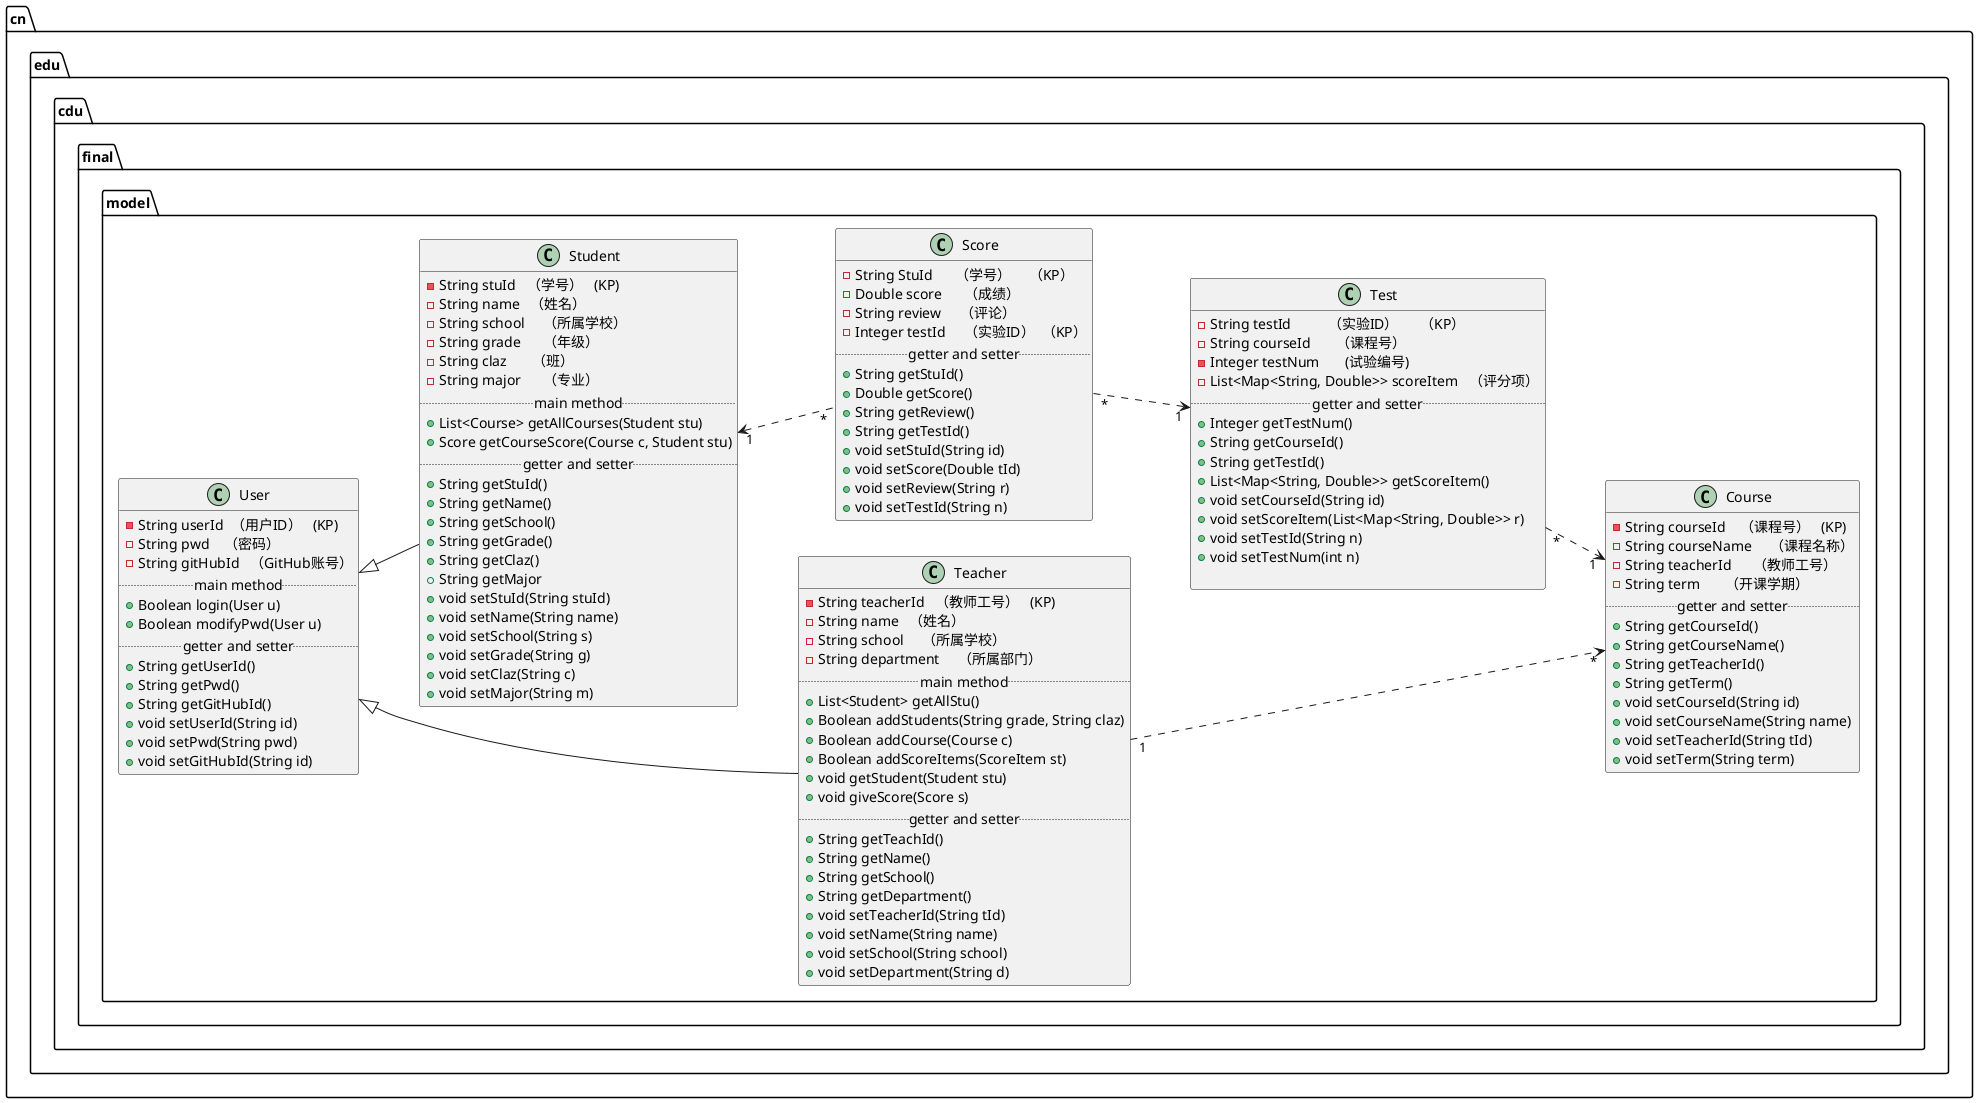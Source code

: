 @startuml
left to right direction

package cn.edu.cdu.final.model{
    class User{
        - String userId  （用户ID）   (KP)
        - String pwd    （密码）
        - String gitHubId   （GitHub账号）
        ..main method..
        + Boolean login(User u)
        + Boolean modifyPwd(User u)
        ..getter and setter..
        + String getUserId()
        + String getPwd()
        + String getGitHubId()
        + void setUserId(String id)
        + void setPwd(String pwd)
        + void setGitHubId(String id)
    }

    class Teacher{
        - String teacherId   （教师工号）   (KP)
        - String name   （姓名）
        - String school     （所属学校）
        - String department     （所属部门）
        ..main method..
        + List<Student> getAllStu()
        + Boolean addStudents(String grade, String claz)
        + Boolean addCourse(Course c)
        + Boolean addScoreItems(ScoreItem st)
        + void getStudent(Student stu)
        + void giveScore(Score s)
        ..getter and setter..
        + String getTeachId()
        + String getName()
        + String getSchool()
        + String getDepartment()
        + void setTeacherId(String tId)
        + void setName(String name)
        + void setSchool(String school)
        + void setDepartment(String d)
    }

    class Student{
        - String stuId   （学号）   (KP)
        - String name   （姓名）
        - String school     （所属学校）
        - String grade      （年级）
        - String claz       （班）
        - String major      （专业）
        ..main method..
        + List<Course> getAllCourses(Student stu)
        + Score getCourseScore(Course c, Student stu)
        ..getter and setter..
        + String getStuId()
        + String getName()
        + String getSchool()
        + String getGrade()
        + String getClaz()
        + String getMajor
        + void setStuId(String stuId)
        + void setName(String name)
        + void setSchool(String s)
        + void setGrade(String g)
        + void setClaz(String c)
        + void setMajor(String m)
    }

    class Course{
        - String courseId    （课程号）   (KP)
        - String courseName     （课程名称）
        - String teacherId      （教师工号）
        - String term       （开课学期）
        ..getter and setter..
        + String getCourseId()
        + String getCourseName()
        + String getTeacherId()
        + String getTerm()
        + void setCourseId(String id)
        + void setCourseName(String name)
        + void setTeacherId(String tId)
        + void setTerm(String term)
    }

    class Score{
        - String StuId      （学号）     （KP）
        - Double score      （成绩）
        - String review     （评论）
        - Integer testId     （实验ID）  （KP）
        ..getter and setter..
        + String getStuId()
        + Double getScore()
        + String getReview()
        + String getTestId()
        + void setStuId(String id)
        + void setScore(Double tId)
        + void setReview(String r)
        + void setTestId(String n)
    }

    class Test{
        - String testId          （实验ID）      （KP）
        - String courseId       （课程号）
        - Integer testNum       (试验编号)
        - List<Map<String, Double>> scoreItem   （评分项）
        ..getter and setter..
        + Integer getTestNum()
        + String getCourseId()
        + String getTestId()
        + List<Map<String, Double>> getScoreItem()
        + void setCourseId(String id)
        + void setScoreItem(List<Map<String, Double>> r)
        + void setTestId(String n)
        + void setTestNum(int n)

    }

    User <|-- Teacher
    User <|-- Student

    Teacher "1" ..> "*" Course
    Student "1" <.. "*" Score
    Score "*" ..> "1" Test
    Test "*" ..> "1" Course

}



@enduml